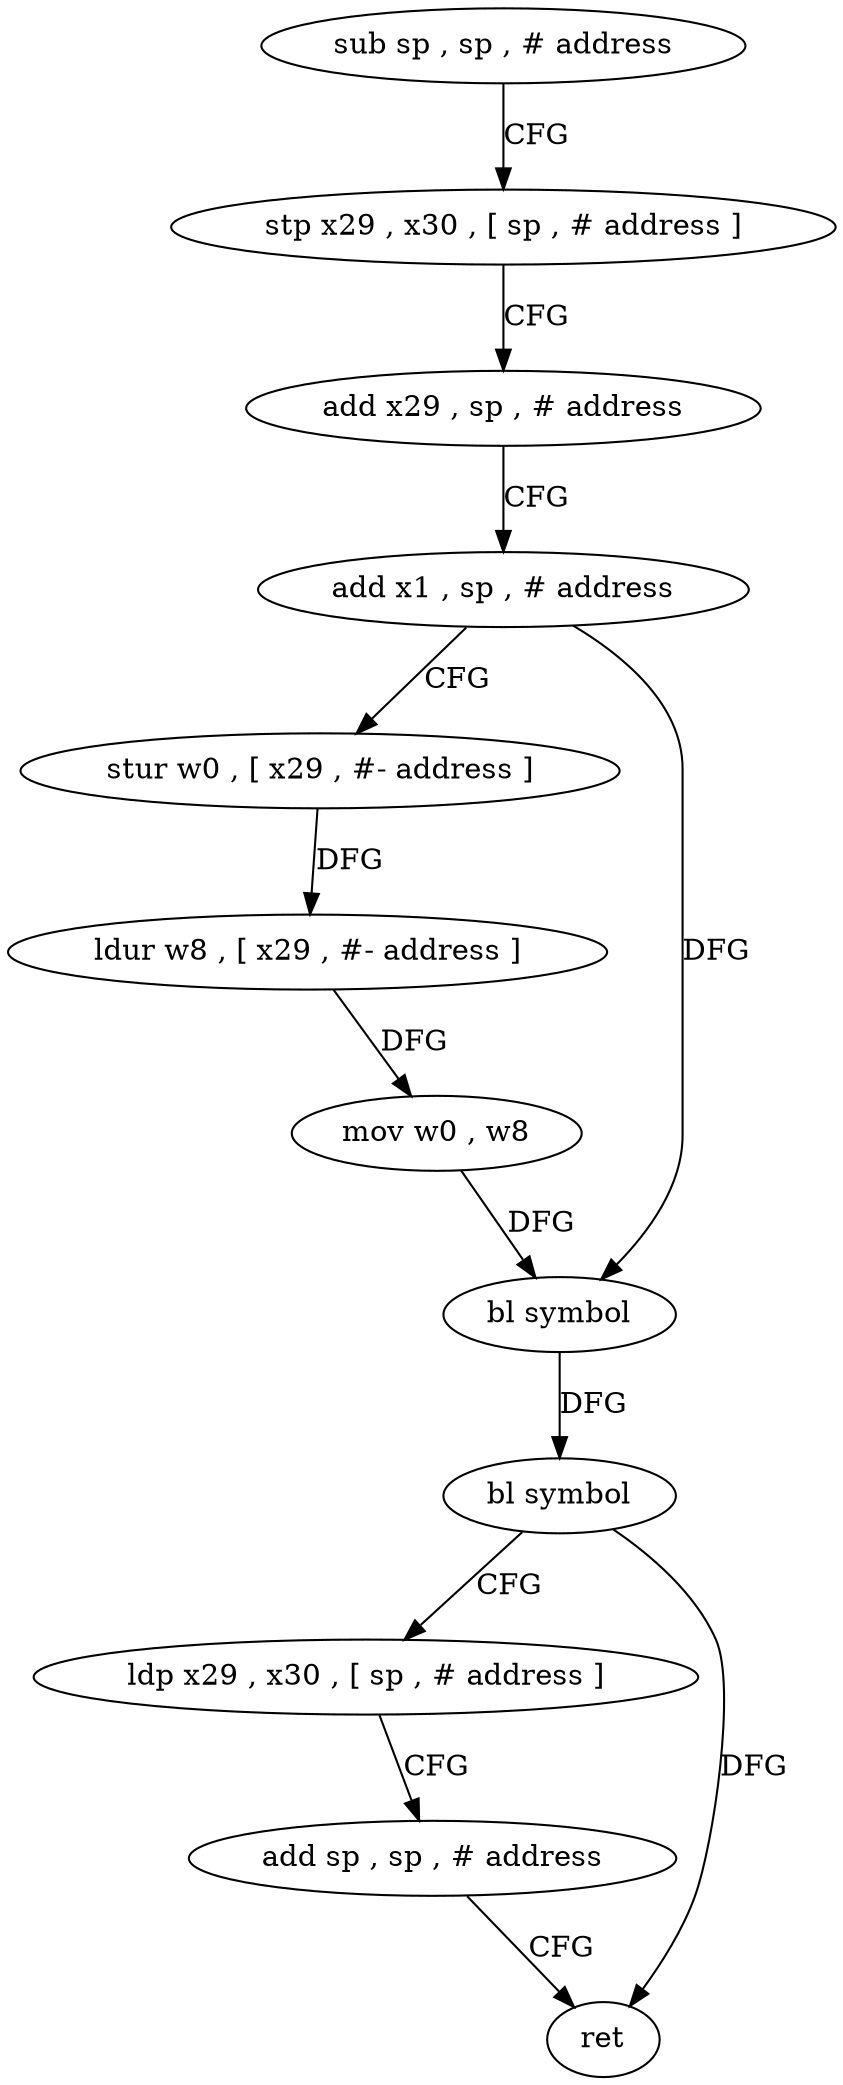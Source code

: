 digraph "func" {
"4204772" [label = "sub sp , sp , # address" ]
"4204776" [label = "stp x29 , x30 , [ sp , # address ]" ]
"4204780" [label = "add x29 , sp , # address" ]
"4204784" [label = "add x1 , sp , # address" ]
"4204788" [label = "stur w0 , [ x29 , #- address ]" ]
"4204792" [label = "ldur w8 , [ x29 , #- address ]" ]
"4204796" [label = "mov w0 , w8" ]
"4204800" [label = "bl symbol" ]
"4204804" [label = "bl symbol" ]
"4204808" [label = "ldp x29 , x30 , [ sp , # address ]" ]
"4204812" [label = "add sp , sp , # address" ]
"4204816" [label = "ret" ]
"4204772" -> "4204776" [ label = "CFG" ]
"4204776" -> "4204780" [ label = "CFG" ]
"4204780" -> "4204784" [ label = "CFG" ]
"4204784" -> "4204788" [ label = "CFG" ]
"4204784" -> "4204800" [ label = "DFG" ]
"4204788" -> "4204792" [ label = "DFG" ]
"4204792" -> "4204796" [ label = "DFG" ]
"4204796" -> "4204800" [ label = "DFG" ]
"4204800" -> "4204804" [ label = "DFG" ]
"4204804" -> "4204808" [ label = "CFG" ]
"4204804" -> "4204816" [ label = "DFG" ]
"4204808" -> "4204812" [ label = "CFG" ]
"4204812" -> "4204816" [ label = "CFG" ]
}
